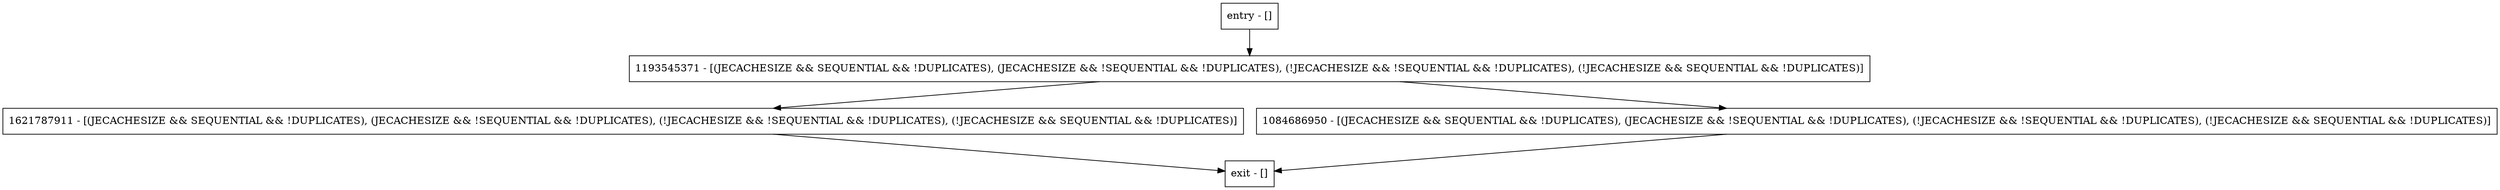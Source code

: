 digraph getDbFileSummary {
node [shape=record];
entry [label="entry - []"];
exit [label="exit - []"];
1621787911 [label="1621787911 - [(JECACHESIZE && SEQUENTIAL && !DUPLICATES), (JECACHESIZE && !SEQUENTIAL && !DUPLICATES), (!JECACHESIZE && !SEQUENTIAL && !DUPLICATES), (!JECACHESIZE && SEQUENTIAL && !DUPLICATES)]"];
1084686950 [label="1084686950 - [(JECACHESIZE && SEQUENTIAL && !DUPLICATES), (JECACHESIZE && !SEQUENTIAL && !DUPLICATES), (!JECACHESIZE && !SEQUENTIAL && !DUPLICATES), (!JECACHESIZE && SEQUENTIAL && !DUPLICATES)]"];
1193545371 [label="1193545371 - [(JECACHESIZE && SEQUENTIAL && !DUPLICATES), (JECACHESIZE && !SEQUENTIAL && !DUPLICATES), (!JECACHESIZE && !SEQUENTIAL && !DUPLICATES), (!JECACHESIZE && SEQUENTIAL && !DUPLICATES)]"];
entry;
exit;
entry -> 1193545371;
1621787911 -> exit;
1084686950 -> exit;
1193545371 -> 1621787911;
1193545371 -> 1084686950;
}
